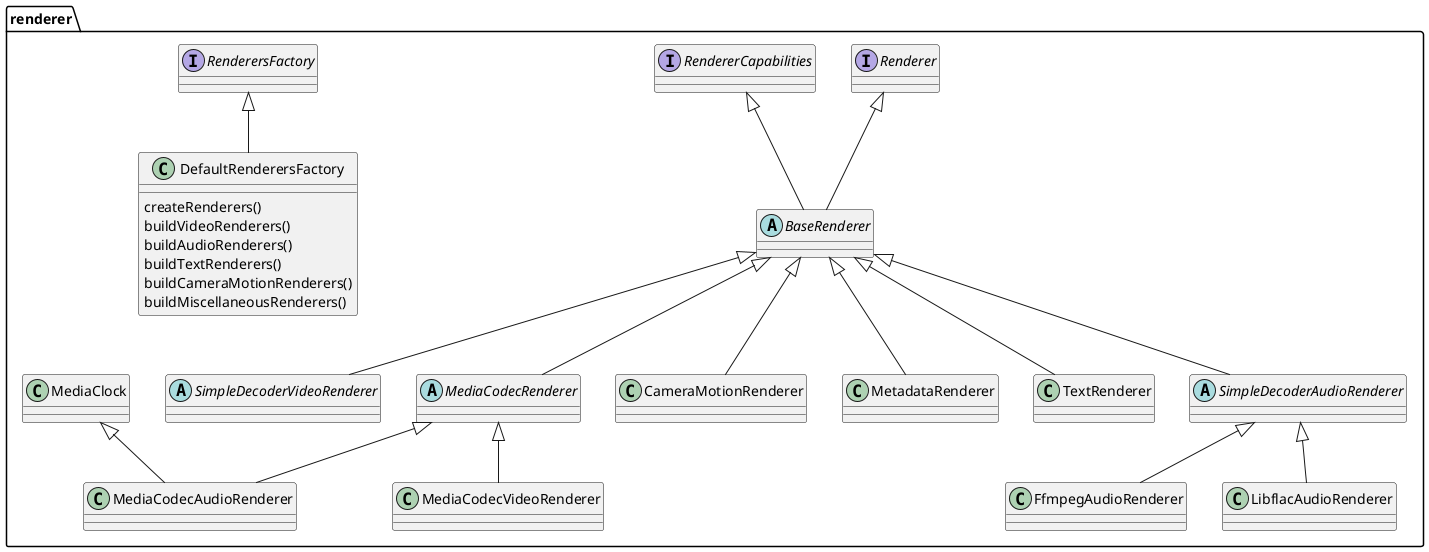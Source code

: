 
@startuml
'Renders media read from a {@link SampleStream}
package renderer {

    'Renders media read from a {@link SampleStream}
    interface Renderer

    'Defines the capabilities of a Renderer
    interface RendererCapabilities
    interface RenderersFactory

    'An abstract base class suitable for most Renderer implementations
    abstract class BaseRenderer
    abstract class SimpleDecoderAudioRenderer
    abstract class SimpleDecoderVideoRenderer
    abstract class MediaCodecRenderer
    class CameraMotionRenderer
    class FfmpegAudioRenderer
    class MediaCodecAudioRenderer
    class MediaCodecVideoRenderer
    class MetadataRenderer
    class TextRenderer
    class DefaultRenderersFactory {
        createRenderers()
        buildVideoRenderers()
        buildAudioRenderers()
        buildTextRenderers()
        buildCameraMotionRenderers()
        buildMiscellaneousRenderers()
    }

    Renderer <|-- BaseRenderer
    RendererCapabilities <|-- BaseRenderer
    BaseRenderer <|-- CameraMotionRenderer
    BaseRenderer <|-- SimpleDecoderAudioRenderer
    SimpleDecoderAudioRenderer <|--  FfmpegAudioRenderer
    SimpleDecoderAudioRenderer <|--  LibflacAudioRenderer
    BaseRenderer <|-- SimpleDecoderVideoRenderer
    BaseRenderer <|-- MediaCodecRenderer
    MediaCodecRenderer <|-- MediaCodecAudioRenderer
    MediaClock <|-- MediaCodecAudioRenderer
    MediaCodecRenderer <|-- MediaCodecVideoRenderer
    BaseRenderer <|-- MetadataRenderer
    BaseRenderer <|-- TextRenderer
    RenderersFactory <|-- DefaultRenderersFactory

}
@enduml